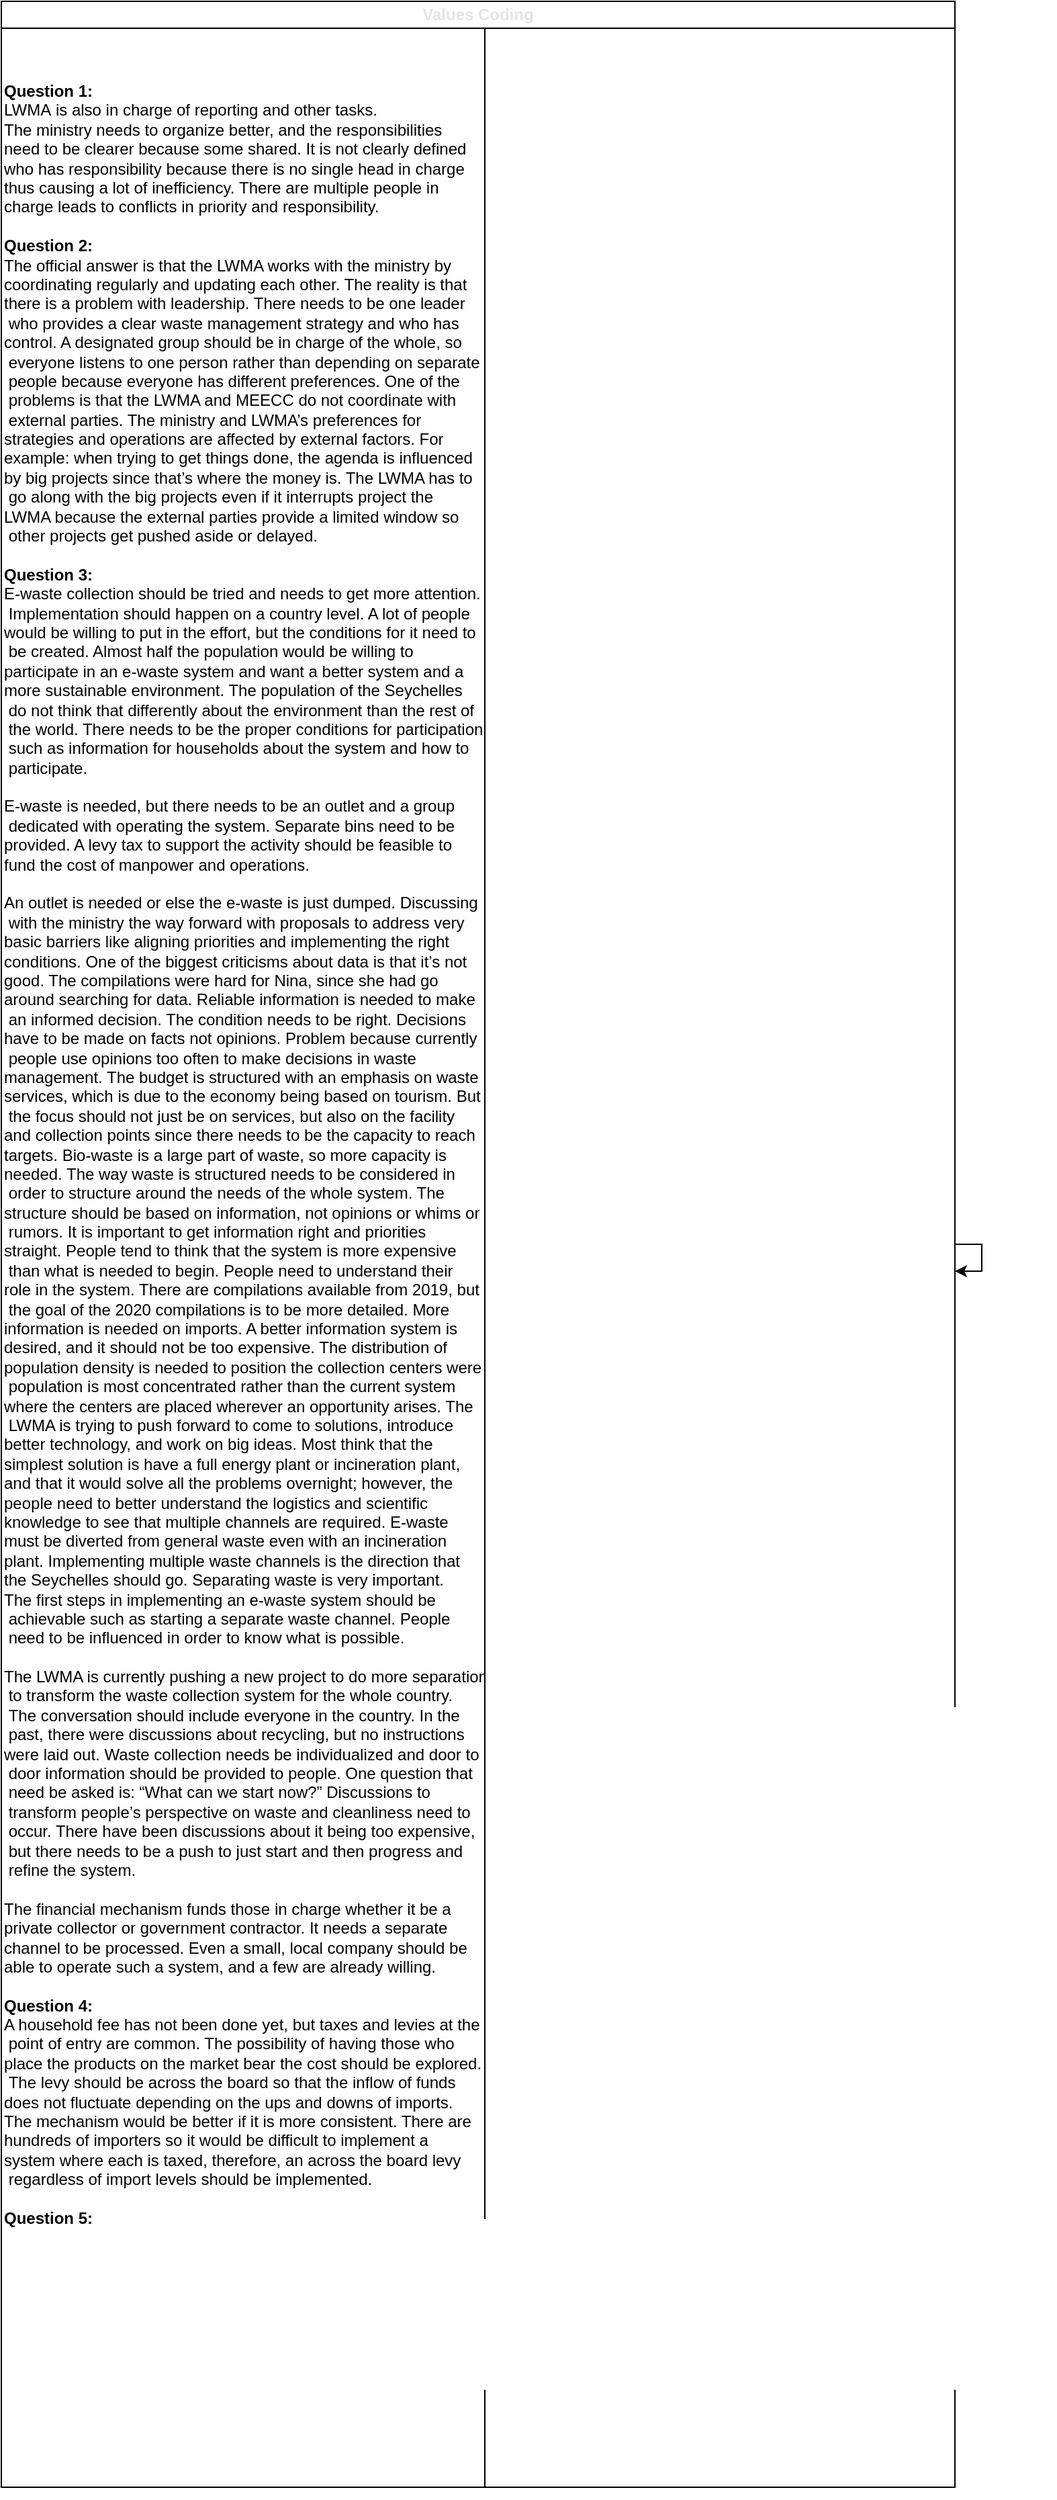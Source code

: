<mxfile version="13.6.2" type="github">
  <diagram id="prtHgNgQTEPvFCAcTncT" name="Page-1">
    <mxGraphModel dx="1038" dy="532" grid="1" gridSize="10" guides="1" tooltips="1" connect="1" arrows="1" fold="1" page="1" pageScale="1" pageWidth="827" pageHeight="1169" math="0" shadow="0">
      <root>
        <mxCell id="0" />
        <mxCell id="1" parent="0" />
        <mxCell id="dNxyNK7c78bLwvsdeMH5-11" value="Values Coding" style="swimlane;html=1;startSize=20;horizontal=1;containerType=tree;glass=0;textOpacity=10;whiteSpace=wrap;" parent="1" vertex="1">
          <mxGeometry x="40" y="80" width="710" height="1850" as="geometry" />
        </mxCell>
        <mxCell id="wTvHSEy84LiGymbCWiN8-1" value="&lt;br&gt;&lt;div&gt;&lt;b&gt;Question 1:&amp;nbsp;&lt;/b&gt;&lt;span&gt;&amp;nbsp;&lt;/span&gt;&lt;/div&gt;&lt;div&gt;&lt;span&gt;LWMA&amp;nbsp;is&amp;nbsp;also&amp;nbsp;in&amp;nbsp;charge&amp;nbsp;of&amp;nbsp;reporting&amp;nbsp;and&amp;nbsp;other&amp;nbsp;tasks.&amp;nbsp;&lt;/span&gt;&lt;/div&gt;&lt;div&gt;&lt;span&gt;The&amp;nbsp;ministry&amp;nbsp;needs&amp;nbsp;to&amp;nbsp;organize&amp;nbsp;better,&amp;nbsp;and&amp;nbsp;the&amp;nbsp;responsibilities&amp;nbsp;&lt;/span&gt;&lt;/div&gt;&lt;div&gt;&lt;span&gt;need&amp;nbsp;to&amp;nbsp;be&amp;nbsp;clearer&amp;nbsp;because&amp;nbsp;some&amp;nbsp;shared.&amp;nbsp;It&amp;nbsp;is&amp;nbsp;not&amp;nbsp;clearly&amp;nbsp;defined&amp;nbsp;&lt;/span&gt;&lt;/div&gt;&lt;div&gt;&lt;span&gt;who&amp;nbsp;has&amp;nbsp;responsibility&amp;nbsp;because&amp;nbsp;there&amp;nbsp;is&amp;nbsp;no&amp;nbsp;single&amp;nbsp;head&amp;nbsp;in&amp;nbsp;charge&amp;nbsp;&lt;/span&gt;&lt;/div&gt;&lt;div&gt;&lt;span&gt;thus&amp;nbsp;causing&amp;nbsp;a&amp;nbsp;lot&amp;nbsp;of&amp;nbsp;inefficiency.&amp;nbsp;There&amp;nbsp;are&amp;nbsp;multiple&amp;nbsp;people&amp;nbsp;in&amp;nbsp;&lt;/span&gt;&lt;/div&gt;&lt;div&gt;&lt;span&gt;charge&amp;nbsp;leads&amp;nbsp;to&amp;nbsp;conflicts&amp;nbsp;in&amp;nbsp;priority&amp;nbsp;and&amp;nbsp;responsibility.&lt;/span&gt;&lt;/div&gt;&lt;div&gt;&lt;span&gt;&lt;br&gt;&lt;/span&gt;&lt;/div&gt;&lt;div&gt;&lt;span&gt;&lt;b&gt;Question 2:&amp;nbsp;&amp;nbsp;&lt;/b&gt;&lt;/span&gt;&lt;/div&gt;The official answer is that the LWMA works with the ministry by&amp;nbsp;&lt;br&gt;coordinating regularly and updating each other. The reality is that &lt;br&gt;there is a problem with leadership. There needs to be one leader&lt;br&gt;&amp;nbsp;who provides a clear waste management strategy and who has &lt;br&gt;control. A designated group should be in charge of the whole, so&lt;br&gt;&amp;nbsp;everyone listens to one person rather than depending on separate&lt;br&gt;&amp;nbsp;people because everyone has different preferences. One of the&lt;br&gt;&amp;nbsp;problems is that the LWMA and MEECC do not coordinate with&lt;br&gt;&amp;nbsp;external parties. The ministry and LWMA’s preferences for &lt;br&gt;strategies and operations are affected by external factors. For &lt;br&gt;example:&amp;nbsp;when trying to get things done, the agenda is influenced &lt;br&gt;by big projects since that’s where the money is. The LWMA has to&lt;br&gt;&amp;nbsp;go along with the big projects even if it interrupts project the &lt;br&gt;LWMA because the external parties provide a limited window so&lt;br&gt;&amp;nbsp;other projects get pushed aside or delayed.&lt;br&gt;&lt;br&gt;&lt;b&gt;Question 3:&lt;/b&gt;&lt;br&gt;E-waste collection should be tried and needs to get more attention.&lt;br&gt;&amp;nbsp;Implementation should happen on a country level. A lot of people &lt;br&gt;would be willing to put in the effort, but the conditions for it need to&lt;br&gt;&amp;nbsp;be created. Almost half the population would be willing to &lt;br&gt;participate in an e-waste system and want a better system and a &lt;br&gt;more sustainable environment. The population of the Seychelles&lt;br&gt;&amp;nbsp;do not think that differently about the environment than the rest of&lt;br&gt;&amp;nbsp;the world. There needs to be the proper conditions for participation&lt;br&gt;&amp;nbsp;such as information for households about the system and how to&lt;br&gt;&amp;nbsp;participate.&amp;nbsp;&lt;br&gt;&lt;br&gt;E-waste is needed, but there needs to be an outlet and a group&lt;br&gt;&amp;nbsp;dedicated with operating the system. Separate bins need to be &lt;br&gt;provided. A levy tax to support the activity should be feasible to &lt;br&gt;fund the cost of manpower and operations.&lt;br&gt;&lt;br&gt;An outlet is needed or else the e-waste is just dumped. Discussing&lt;br&gt;&amp;nbsp;with the ministry the way forward with proposals to address very &lt;br&gt;basic barriers like aligning priorities and implementing the right &lt;br&gt;conditions. One of the biggest criticisms about data is that it’s not &lt;br&gt;good. The compilations were hard for Nina, since she had go &lt;br&gt;around searching for data. Reliable information is needed to make&lt;br&gt;&amp;nbsp;an informed decision. The condition needs to be right. Decisions &lt;br&gt;have to be made on facts not opinions. Problem because currently&lt;br&gt;&amp;nbsp;people use opinions too often to make decisions in waste &lt;br&gt;management. The budget is structured with an emphasis on waste &lt;br&gt;services, which is due to the economy being based on tourism. But&lt;br&gt;&amp;nbsp;the focus should not just be on services, but also on the facility &lt;br&gt;and collection points since there needs to be the capacity to reach &lt;br&gt;targets. Bio-waste is a large part of waste, so more capacity is &lt;br&gt;needed. The way waste is structured needs to be considered in&lt;br&gt;&amp;nbsp;order to structure around the needs of the whole system. The &lt;br&gt;structure should be based on information, not opinions or whims or&lt;br&gt;&amp;nbsp;rumors. It is important to get information right and priorities &lt;br&gt;straight. People tend to think that the system is more expensive&lt;br&gt;&amp;nbsp;than what is needed to begin. People need to understand their &lt;br&gt;role in the system. There are compilations available from 2019, but&lt;br&gt;&amp;nbsp;the goal of the 2020 compilations is to be more detailed. More &lt;br&gt;information is needed on imports. A better information system is &lt;br&gt;desired, and it should not be too expensive. The distribution of &lt;br&gt;population density is needed to position the collection centers were&lt;br&gt;&amp;nbsp;population is most concentrated rather than the current system &lt;br&gt;where the centers are placed wherever an opportunity arises. The&lt;br&gt;&amp;nbsp;LWMA is trying to push forward to come to solutions, introduce &lt;br&gt;better technology, and work on big ideas. Most think that the &lt;br&gt;simplest solution is have a full energy plant or incineration plant, &lt;br&gt;and that it would solve all the problems overnight; however, the &lt;br&gt;people need to better understand the logistics and scientific &lt;br&gt;knowledge to see that multiple channels are required. E-waste &lt;br&gt;must be diverted from general waste even with an incineration &lt;br&gt;plant. Implementing multiple waste channels is the direction that &lt;br&gt;the Seychelles should go. Separating waste is very important. &lt;br&gt;The first steps in implementing an e-waste system should be&lt;br&gt;&amp;nbsp;achievable such as starting a separate waste channel. People&lt;br&gt;&amp;nbsp;need to be influenced in order to know what is possible.&amp;nbsp;&amp;nbsp;&lt;br&gt;&lt;br&gt;The LWMA is currently pushing a new project to do more separation by the source (pre-sorting by households). The goal is&lt;br&gt;&amp;nbsp;to transform the waste collection system for the whole country.&lt;br&gt;&amp;nbsp;The conversation should include everyone in the country. In the&lt;br&gt;&amp;nbsp;past, there were discussions about recycling, but no instructions &lt;br&gt;were laid out. Waste collection needs be individualized and door to&lt;br&gt;&amp;nbsp;door information should be provided to people. One question that&lt;br&gt;&amp;nbsp;need be asked is: “What can we start now?” Discussions to&amp;nbsp;&lt;br&gt;&amp;nbsp;transform people’s perspective on waste and cleanliness need to&lt;br&gt;&amp;nbsp;occur. There have been discussions about it being too expensive,&lt;br&gt;&amp;nbsp;but there needs to be a push to just start and then progress and&lt;br&gt;&amp;nbsp;refine the system.&lt;br&gt;&lt;br&gt;The financial mechanism funds those in charge whether it be a &lt;br&gt;private collector or government contractor. It needs a separate &lt;br&gt;channel to be processed. Even a small, local company should be &lt;br&gt;able to operate such a system, and a few are already willing.&lt;br&gt;&lt;br&gt;&lt;b&gt;Question 4:&lt;/b&gt;&lt;br&gt;A household fee has not been done yet, but taxes and levies at the&lt;br&gt;&amp;nbsp;point of entry are common. The possibility of having those who &lt;br&gt;place the products on the market bear the cost should be explored.&lt;br&gt;&amp;nbsp;The levy should be across the board so that the inflow of funds &lt;br&gt;does not fluctuate depending on the ups and downs of imports. &lt;br&gt;The mechanism would be better if it is more consistent. There are &lt;br&gt;hundreds of importers so it would be difficult to implement a &lt;br&gt;system where each is taxed, therefore, an across the board levy&lt;br&gt;&amp;nbsp;regardless of import levels should be implemented.&lt;br&gt;&lt;br&gt;&lt;b&gt;Question 5:&lt;br&gt;&lt;/b&gt;&lt;br&gt;&lt;table border=&quot;0&quot; cellpadding=&quot;0&quot; cellspacing=&quot;0&quot; width=&quot;783&quot; style=&quot;border-collapse: collapse ; width: 587pt&quot;&gt;&lt;tbody&gt;&lt;tr style=&quot;height: 115.2pt&quot;&gt;  &lt;td height=&quot;154&quot; class=&quot;xl65&quot; width=&quot;783&quot; style=&quot;height: 115.2pt ; width: 587pt&quot;&gt;&lt;/td&gt;&lt;/tr&gt;&lt;/tbody&gt;&lt;/table&gt;" style="rounded=0;html=1;horizontal=1;whiteSpace=wrap;align=left;" parent="dNxyNK7c78bLwvsdeMH5-11" vertex="1">
          <mxGeometry y="20" width="360" height="1830" as="geometry" />
        </mxCell>
        <mxCell id="wTvHSEy84LiGymbCWiN8-2" value="" style="rounded=0;whiteSpace=wrap;html=1;" parent="dNxyNK7c78bLwvsdeMH5-11" vertex="1">
          <mxGeometry x="360" y="20" width="350" height="1830" as="geometry" />
        </mxCell>
        <mxCell id="wTvHSEy84LiGymbCWiN8-4" style="edgeStyle=orthogonalEdgeStyle;rounded=0;orthogonalLoop=1;jettySize=auto;html=1;exitX=0.5;exitY=1;exitDx=0;exitDy=0;" parent="dNxyNK7c78bLwvsdeMH5-11" source="wTvHSEy84LiGymbCWiN8-2" target="wTvHSEy84LiGymbCWiN8-2" edge="1">
          <mxGeometry relative="1" as="geometry" />
        </mxCell>
        <mxCell id="oQspgl1KT6rM-b-Mon6M-1" style="edgeStyle=orthogonalEdgeStyle;rounded=0;orthogonalLoop=1;jettySize=auto;html=1;" edge="1" parent="dNxyNK7c78bLwvsdeMH5-11" source="wTvHSEy84LiGymbCWiN8-2" target="wTvHSEy84LiGymbCWiN8-2">
          <mxGeometry relative="1" as="geometry" />
        </mxCell>
      </root>
    </mxGraphModel>
  </diagram>
</mxfile>
